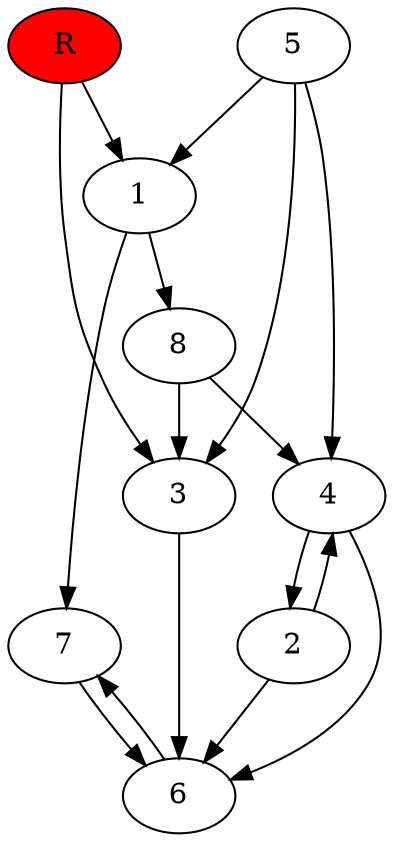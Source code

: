 digraph prb40244 {
	1
	2
	3
	4
	5
	6
	7
	8
	R [fillcolor="#ff0000" style=filled]
	1 -> 7
	1 -> 8
	2 -> 4
	2 -> 6
	3 -> 6
	4 -> 2
	4 -> 6
	5 -> 1
	5 -> 3
	5 -> 4
	6 -> 7
	7 -> 6
	8 -> 3
	8 -> 4
	R -> 1
	R -> 3
}
